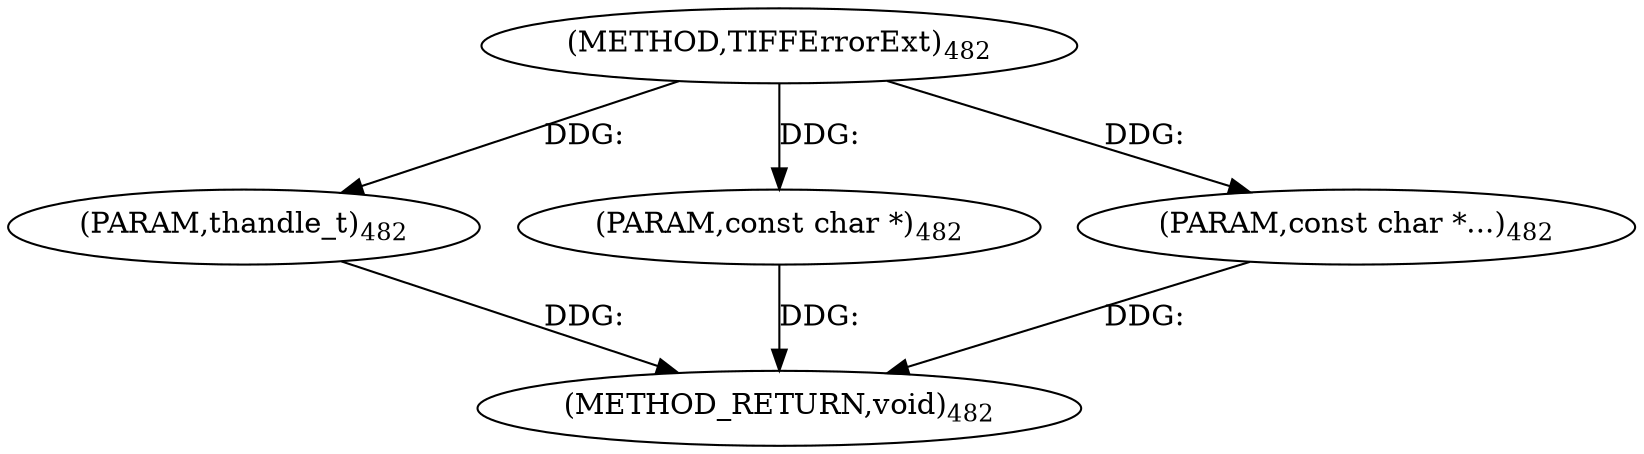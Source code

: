 digraph "TIFFErrorExt" {  
"8956" [label = <(METHOD,TIFFErrorExt)<SUB>482</SUB>> ]
"8960" [label = <(METHOD_RETURN,void)<SUB>482</SUB>> ]
"8957" [label = <(PARAM,thandle_t)<SUB>482</SUB>> ]
"8958" [label = <(PARAM,const char *)<SUB>482</SUB>> ]
"8959" [label = <(PARAM,const char *...)<SUB>482</SUB>> ]
  "8957" -> "8960"  [ label = "DDG: "] 
  "8958" -> "8960"  [ label = "DDG: "] 
  "8959" -> "8960"  [ label = "DDG: "] 
  "8956" -> "8957"  [ label = "DDG: "] 
  "8956" -> "8958"  [ label = "DDG: "] 
  "8956" -> "8959"  [ label = "DDG: "] 
}
